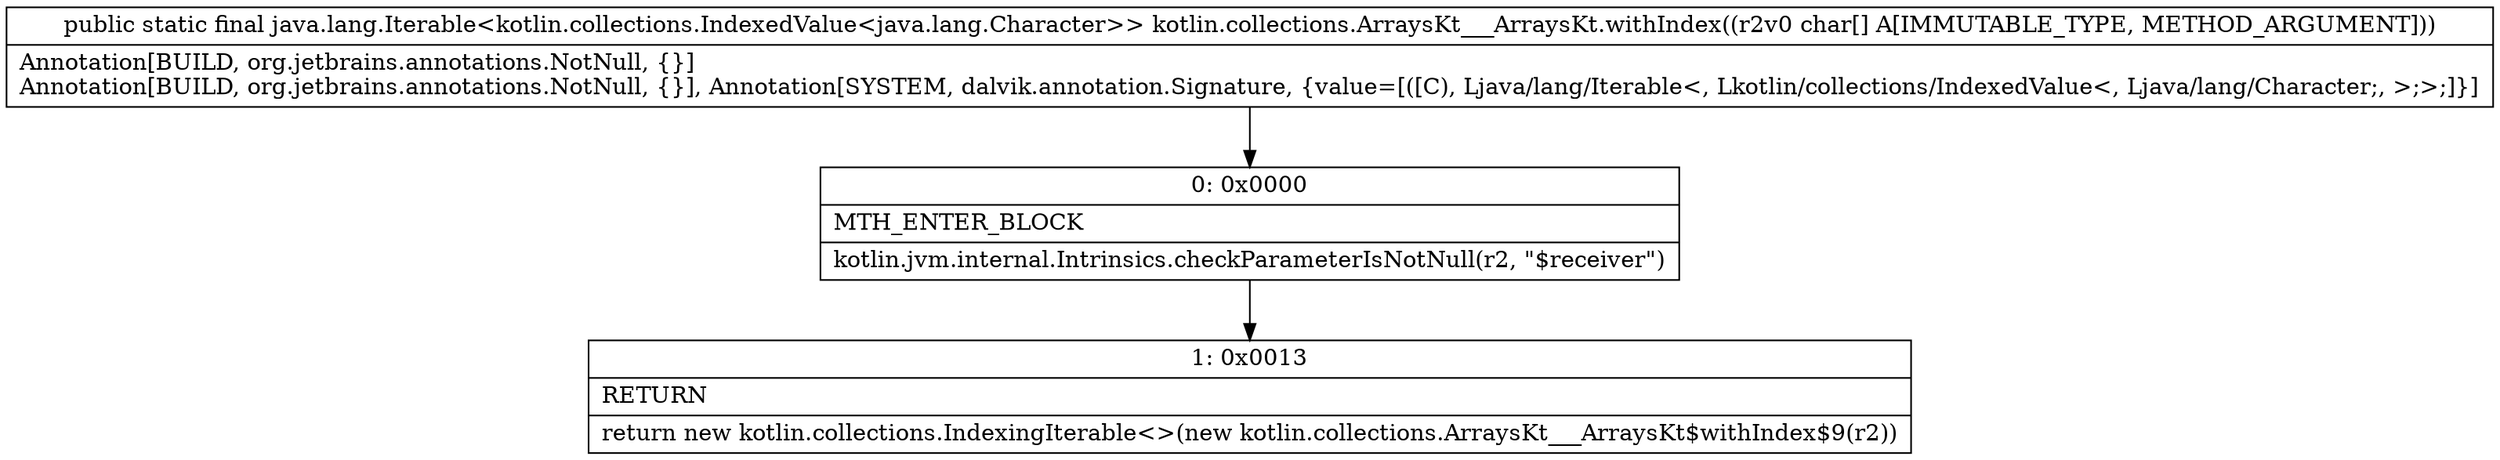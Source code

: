 digraph "CFG forkotlin.collections.ArraysKt___ArraysKt.withIndex([C)Ljava\/lang\/Iterable;" {
Node_0 [shape=record,label="{0\:\ 0x0000|MTH_ENTER_BLOCK\l|kotlin.jvm.internal.Intrinsics.checkParameterIsNotNull(r2, \"$receiver\")\l}"];
Node_1 [shape=record,label="{1\:\ 0x0013|RETURN\l|return new kotlin.collections.IndexingIterable\<\>(new kotlin.collections.ArraysKt___ArraysKt$withIndex$9(r2))\l}"];
MethodNode[shape=record,label="{public static final java.lang.Iterable\<kotlin.collections.IndexedValue\<java.lang.Character\>\> kotlin.collections.ArraysKt___ArraysKt.withIndex((r2v0 char[] A[IMMUTABLE_TYPE, METHOD_ARGUMENT]))  | Annotation[BUILD, org.jetbrains.annotations.NotNull, \{\}]\lAnnotation[BUILD, org.jetbrains.annotations.NotNull, \{\}], Annotation[SYSTEM, dalvik.annotation.Signature, \{value=[([C), Ljava\/lang\/Iterable\<, Lkotlin\/collections\/IndexedValue\<, Ljava\/lang\/Character;, \>;\>;]\}]\l}"];
MethodNode -> Node_0;
Node_0 -> Node_1;
}

